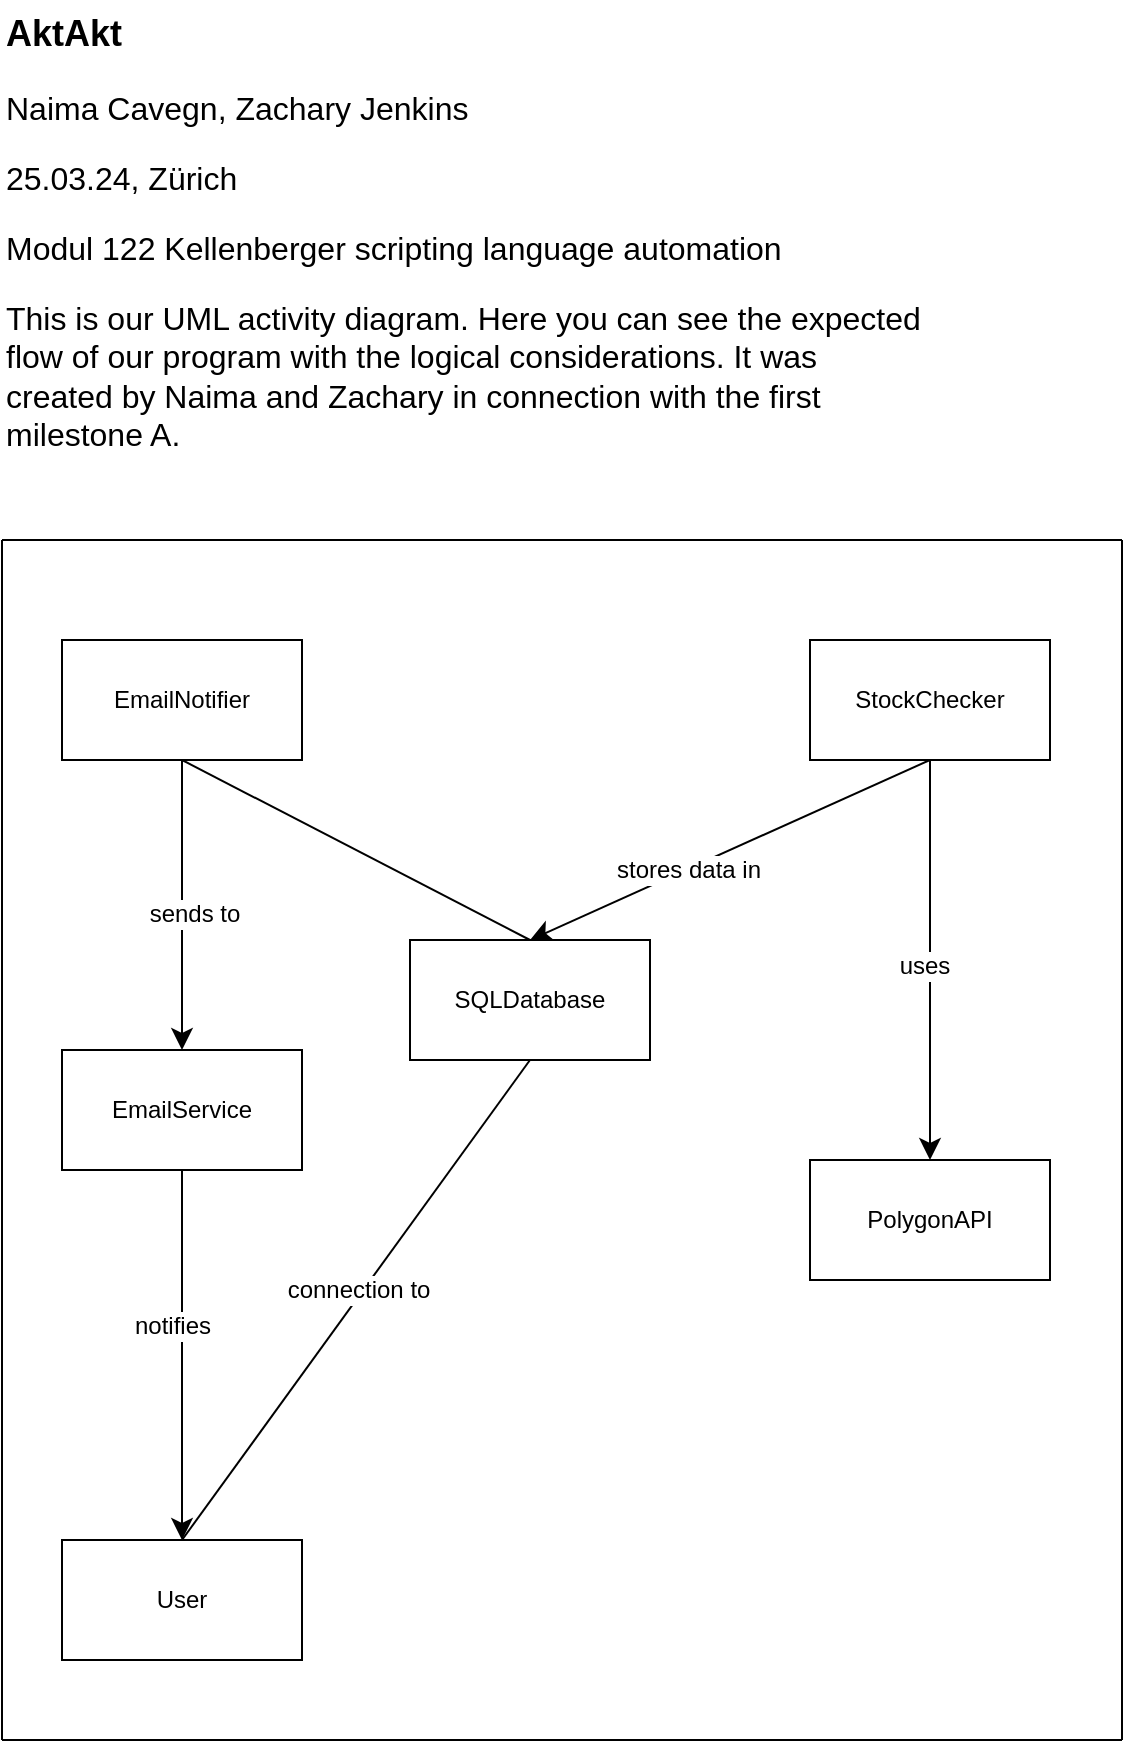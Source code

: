 <mxfile version="21.7.5" type="device">
  <diagram id="5nryhEsLlm-YGzkkCkA3" name="Seite-1">
    <mxGraphModel dx="1036" dy="719" grid="1" gridSize="10" guides="1" tooltips="1" connect="1" arrows="1" fold="1" page="1" pageScale="1" pageWidth="827" pageHeight="1169" math="0" shadow="0">
      <root>
        <mxCell id="0" />
        <mxCell id="1" parent="0" />
        <mxCell id="u0VFFJy9E2blqK6VeOe5-1" value="&lt;h1 style=&quot;margin-top: 0px; font-size: 18px;&quot;&gt;&lt;font style=&quot;font-size: 18px;&quot;&gt;AktAkt&lt;/font&gt;&lt;/h1&gt;&lt;p style=&quot;font-size: 16px;&quot;&gt;&lt;font style=&quot;font-size: 16px;&quot;&gt;Naima Cavegn, Zachary Jenkins&lt;/font&gt;&lt;/p&gt;&lt;p style=&quot;font-size: 16px;&quot;&gt;&lt;font style=&quot;font-size: 16px;&quot;&gt;25.03.24, Zürich&lt;/font&gt;&lt;/p&gt;&lt;p style=&quot;font-size: 16px;&quot;&gt;&lt;font style=&quot;font-size: 16px;&quot;&gt;Modul 122 Kellenberger scripting language automation&lt;/font&gt;&lt;/p&gt;&lt;p style=&quot;font-size: 16px;&quot;&gt;&lt;font style=&quot;font-size: 16px;&quot;&gt;This is our UML activity diagram. Here you can see the expected flow of our program with the logical considerations. It was created by Naima and Zachary in connection with the first milestone A.&lt;/font&gt;&lt;br&gt;&lt;/p&gt;" style="text;html=1;whiteSpace=wrap;overflow=hidden;rounded=0;" vertex="1" parent="1">
          <mxGeometry x="80" y="70" width="460" height="240" as="geometry" />
        </mxCell>
        <mxCell id="u0VFFJy9E2blqK6VeOe5-2" value="StockChecker" style="rounded=0;whiteSpace=wrap;html=1;" vertex="1" parent="1">
          <mxGeometry x="484" y="390" width="120" height="60" as="geometry" />
        </mxCell>
        <mxCell id="u0VFFJy9E2blqK6VeOe5-3" value="EmailNotifier" style="rounded=0;whiteSpace=wrap;html=1;" vertex="1" parent="1">
          <mxGeometry x="110" y="390" width="120" height="60" as="geometry" />
        </mxCell>
        <mxCell id="u0VFFJy9E2blqK6VeOe5-4" value="PolygonAPI" style="rounded=0;whiteSpace=wrap;html=1;" vertex="1" parent="1">
          <mxGeometry x="484" y="650" width="120" height="60" as="geometry" />
        </mxCell>
        <mxCell id="u0VFFJy9E2blqK6VeOe5-5" value="EmailService" style="rounded=0;whiteSpace=wrap;html=1;" vertex="1" parent="1">
          <mxGeometry x="110" y="595" width="120" height="60" as="geometry" />
        </mxCell>
        <mxCell id="u0VFFJy9E2blqK6VeOe5-6" value="" style="endArrow=none;html=1;rounded=0;fontSize=12;startSize=8;endSize=8;curved=1;exitX=0.5;exitY=1;exitDx=0;exitDy=0;entryX=0.5;entryY=0;entryDx=0;entryDy=0;" edge="1" parent="1" source="u0VFFJy9E2blqK6VeOe5-8" target="u0VFFJy9E2blqK6VeOe5-10">
          <mxGeometry width="50" height="50" relative="1" as="geometry">
            <mxPoint x="274" y="660.0" as="sourcePoint" />
            <mxPoint x="404" y="750" as="targetPoint" />
          </mxGeometry>
        </mxCell>
        <mxCell id="u0VFFJy9E2blqK6VeOe5-7" value="connection to" style="edgeLabel;html=1;align=center;verticalAlign=middle;resizable=0;points=[];fontSize=12;" vertex="1" connectable="0" parent="u0VFFJy9E2blqK6VeOe5-6">
          <mxGeometry x="-0.031" y="-2" relative="1" as="geometry">
            <mxPoint as="offset" />
          </mxGeometry>
        </mxCell>
        <mxCell id="u0VFFJy9E2blqK6VeOe5-8" value="SQLDatabase" style="rounded=0;whiteSpace=wrap;html=1;" vertex="1" parent="1">
          <mxGeometry x="284" y="540" width="120" height="60" as="geometry" />
        </mxCell>
        <mxCell id="u0VFFJy9E2blqK6VeOe5-9" value="" style="endArrow=none;html=1;rounded=0;fontSize=12;startSize=8;endSize=8;curved=1;entryX=0.5;entryY=1;entryDx=0;entryDy=0;exitX=0.5;exitY=0;exitDx=0;exitDy=0;" edge="1" parent="1" source="u0VFFJy9E2blqK6VeOe5-8" target="u0VFFJy9E2blqK6VeOe5-3">
          <mxGeometry width="50" height="50" relative="1" as="geometry">
            <mxPoint x="430" y="550" as="sourcePoint" />
            <mxPoint x="480" y="500" as="targetPoint" />
          </mxGeometry>
        </mxCell>
        <mxCell id="u0VFFJy9E2blqK6VeOe5-10" value="User" style="rounded=0;whiteSpace=wrap;html=1;" vertex="1" parent="1">
          <mxGeometry x="110" y="840" width="120" height="60" as="geometry" />
        </mxCell>
        <mxCell id="u0VFFJy9E2blqK6VeOe5-11" value="" style="endArrow=classic;html=1;rounded=0;fontSize=12;startSize=8;endSize=8;curved=1;exitX=0.5;exitY=1;exitDx=0;exitDy=0;entryX=0.5;entryY=0;entryDx=0;entryDy=0;" edge="1" parent="1" source="u0VFFJy9E2blqK6VeOe5-2" target="u0VFFJy9E2blqK6VeOe5-4">
          <mxGeometry width="50" height="50" relative="1" as="geometry">
            <mxPoint x="370" y="610" as="sourcePoint" />
            <mxPoint x="430" y="590" as="targetPoint" />
          </mxGeometry>
        </mxCell>
        <mxCell id="u0VFFJy9E2blqK6VeOe5-12" value="uses" style="edgeLabel;html=1;align=center;verticalAlign=middle;resizable=0;points=[];fontSize=12;" vertex="1" connectable="0" parent="u0VFFJy9E2blqK6VeOe5-11">
          <mxGeometry x="0.028" y="-3" relative="1" as="geometry">
            <mxPoint as="offset" />
          </mxGeometry>
        </mxCell>
        <mxCell id="u0VFFJy9E2blqK6VeOe5-13" value="" style="endArrow=classic;html=1;rounded=0;fontSize=12;startSize=8;endSize=8;curved=1;exitX=0.5;exitY=1;exitDx=0;exitDy=0;entryX=0.5;entryY=0;entryDx=0;entryDy=0;" edge="1" parent="1" source="u0VFFJy9E2blqK6VeOe5-3" target="u0VFFJy9E2blqK6VeOe5-5">
          <mxGeometry width="50" height="50" relative="1" as="geometry">
            <mxPoint x="370" y="610" as="sourcePoint" />
            <mxPoint x="420" y="560" as="targetPoint" />
          </mxGeometry>
        </mxCell>
        <mxCell id="u0VFFJy9E2blqK6VeOe5-14" value="sends to" style="edgeLabel;html=1;align=center;verticalAlign=middle;resizable=0;points=[];fontSize=12;" vertex="1" connectable="0" parent="u0VFFJy9E2blqK6VeOe5-13">
          <mxGeometry x="0.061" y="6" relative="1" as="geometry">
            <mxPoint as="offset" />
          </mxGeometry>
        </mxCell>
        <mxCell id="u0VFFJy9E2blqK6VeOe5-15" value="" style="endArrow=classic;html=1;rounded=0;fontSize=12;startSize=8;endSize=8;curved=1;exitX=0.5;exitY=1;exitDx=0;exitDy=0;entryX=0.5;entryY=0;entryDx=0;entryDy=0;" edge="1" parent="1" source="u0VFFJy9E2blqK6VeOe5-2" target="u0VFFJy9E2blqK6VeOe5-8">
          <mxGeometry width="50" height="50" relative="1" as="geometry">
            <mxPoint x="370" y="610" as="sourcePoint" />
            <mxPoint x="420" y="560" as="targetPoint" />
          </mxGeometry>
        </mxCell>
        <mxCell id="u0VFFJy9E2blqK6VeOe5-16" value="stores data in" style="edgeLabel;html=1;align=center;verticalAlign=middle;resizable=0;points=[];fontSize=12;" vertex="1" connectable="0" parent="u0VFFJy9E2blqK6VeOe5-15">
          <mxGeometry x="0.212" y="1" relative="1" as="geometry">
            <mxPoint y="-1" as="offset" />
          </mxGeometry>
        </mxCell>
        <mxCell id="u0VFFJy9E2blqK6VeOe5-17" value="" style="endArrow=classic;html=1;rounded=0;fontSize=12;startSize=8;endSize=8;curved=1;exitX=0.5;exitY=1;exitDx=0;exitDy=0;" edge="1" parent="1" source="u0VFFJy9E2blqK6VeOe5-5" target="u0VFFJy9E2blqK6VeOe5-10">
          <mxGeometry width="50" height="50" relative="1" as="geometry">
            <mxPoint x="310" y="580" as="sourcePoint" />
            <mxPoint x="360" y="530" as="targetPoint" />
          </mxGeometry>
        </mxCell>
        <mxCell id="u0VFFJy9E2blqK6VeOe5-18" value="notifies" style="edgeLabel;html=1;align=center;verticalAlign=middle;resizable=0;points=[];fontSize=12;" vertex="1" connectable="0" parent="u0VFFJy9E2blqK6VeOe5-17">
          <mxGeometry x="-0.156" y="-5" relative="1" as="geometry">
            <mxPoint as="offset" />
          </mxGeometry>
        </mxCell>
        <mxCell id="u0VFFJy9E2blqK6VeOe5-19" value="" style="endArrow=none;html=1;rounded=0;fontSize=12;startSize=8;endSize=8;curved=1;" edge="1" parent="1">
          <mxGeometry width="50" height="50" relative="1" as="geometry">
            <mxPoint x="640" y="340" as="sourcePoint" />
            <mxPoint x="640" y="940" as="targetPoint" />
          </mxGeometry>
        </mxCell>
        <mxCell id="u0VFFJy9E2blqK6VeOe5-20" value="" style="endArrow=none;html=1;rounded=0;fontSize=12;startSize=8;endSize=8;curved=1;" edge="1" parent="1">
          <mxGeometry width="50" height="50" relative="1" as="geometry">
            <mxPoint x="80" y="340" as="sourcePoint" />
            <mxPoint x="640" y="340" as="targetPoint" />
          </mxGeometry>
        </mxCell>
        <mxCell id="u0VFFJy9E2blqK6VeOe5-21" value="" style="endArrow=none;html=1;rounded=0;fontSize=12;startSize=8;endSize=8;curved=1;" edge="1" parent="1">
          <mxGeometry width="50" height="50" relative="1" as="geometry">
            <mxPoint x="80" y="940" as="sourcePoint" />
            <mxPoint x="80" y="340" as="targetPoint" />
          </mxGeometry>
        </mxCell>
        <mxCell id="u0VFFJy9E2blqK6VeOe5-22" value="" style="endArrow=none;html=1;rounded=0;fontSize=12;startSize=8;endSize=8;curved=1;" edge="1" parent="1">
          <mxGeometry width="50" height="50" relative="1" as="geometry">
            <mxPoint x="80" y="940" as="sourcePoint" />
            <mxPoint x="640" y="940" as="targetPoint" />
          </mxGeometry>
        </mxCell>
      </root>
    </mxGraphModel>
  </diagram>
</mxfile>
